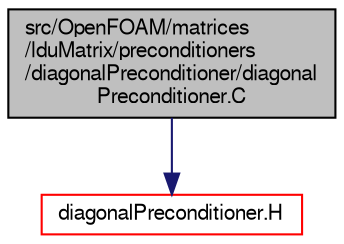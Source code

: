 digraph "src/OpenFOAM/matrices/lduMatrix/preconditioners/diagonalPreconditioner/diagonalPreconditioner.C"
{
  bgcolor="transparent";
  edge [fontname="FreeSans",fontsize="10",labelfontname="FreeSans",labelfontsize="10"];
  node [fontname="FreeSans",fontsize="10",shape=record];
  Node1 [label="src/OpenFOAM/matrices\l/lduMatrix/preconditioners\l/diagonalPreconditioner/diagonal\lPreconditioner.C",height=0.2,width=0.4,color="black", fillcolor="grey75", style="filled" fontcolor="black"];
  Node1 -> Node2 [color="midnightblue",fontsize="10",style="solid",fontname="FreeSans"];
  Node2 [label="diagonalPreconditioner.H",height=0.2,width=0.4,color="red",URL="$a07847.html"];
}
